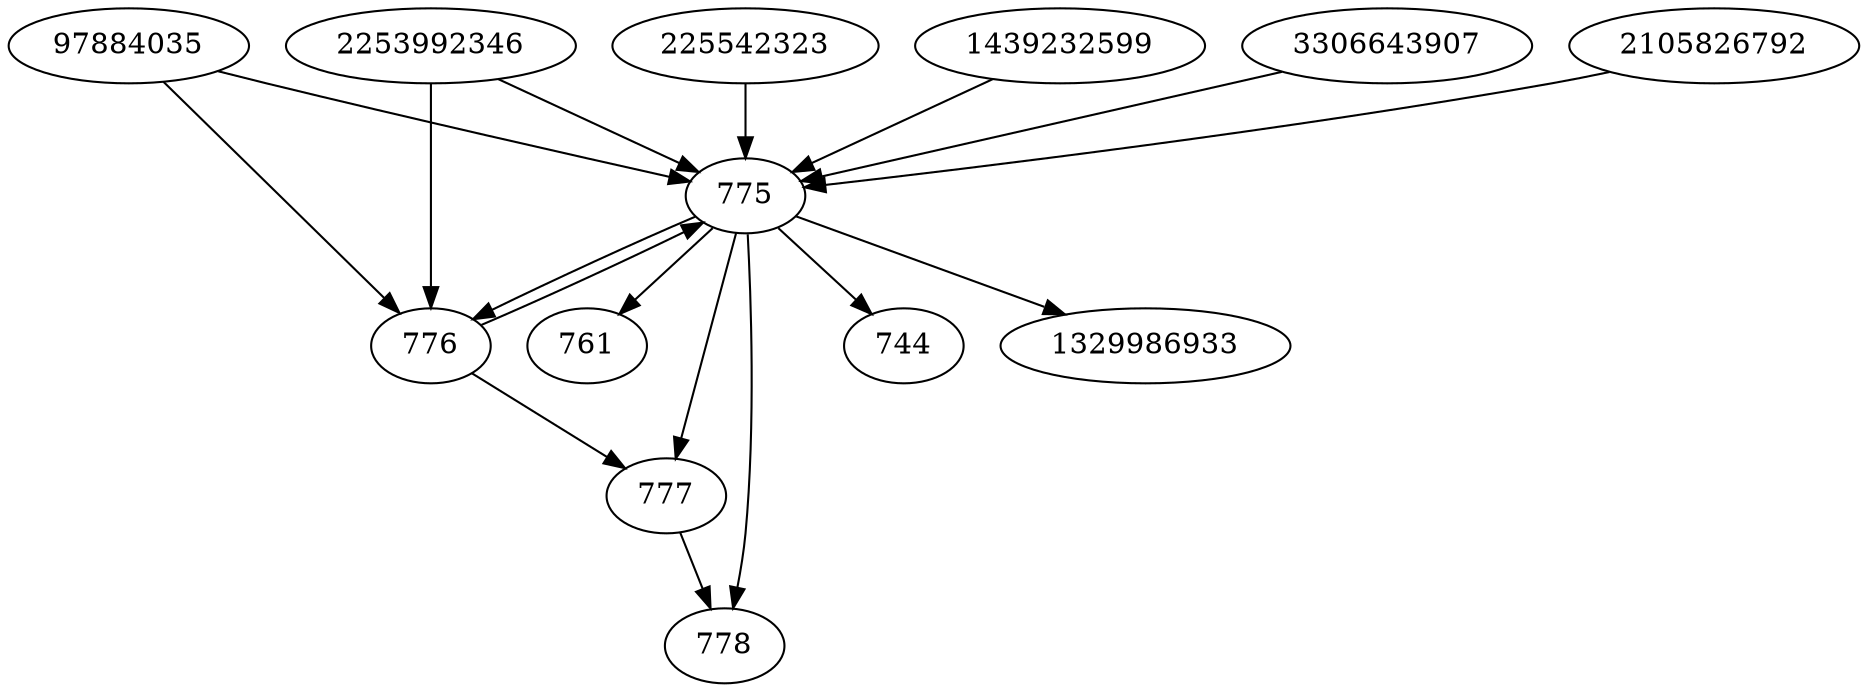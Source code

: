 strict digraph  {
97884035;
3306643907;
775;
2105826792;
776;
778;
744;
777;
225542323;
1329986933;
1439232599;
761;
2253992346;
97884035 -> 775;
97884035 -> 776;
3306643907 -> 775;
775 -> 778;
775 -> 744;
775 -> 761;
775 -> 777;
775 -> 776;
775 -> 1329986933;
2105826792 -> 775;
776 -> 777;
776 -> 775;
777 -> 778;
225542323 -> 775;
1439232599 -> 775;
2253992346 -> 775;
2253992346 -> 776;
}
